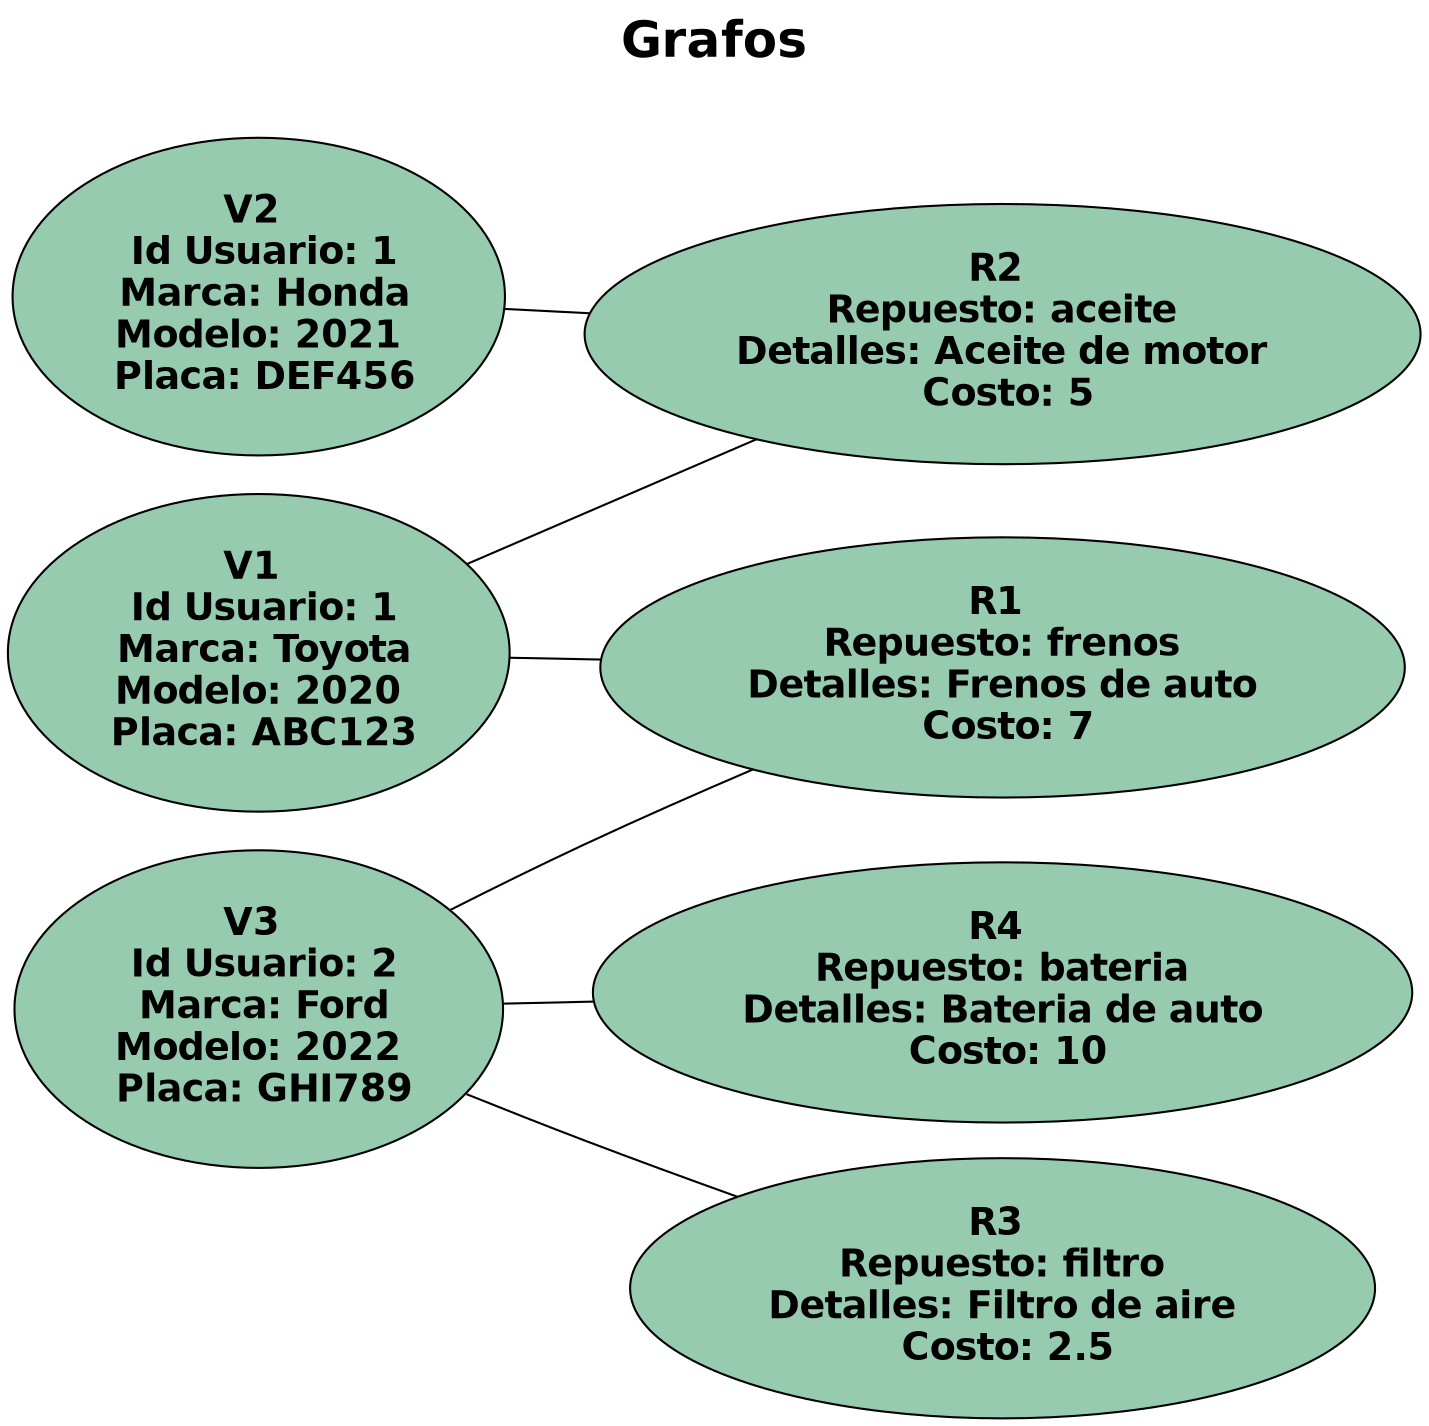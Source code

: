 graph G {
rankdir ="LR";
label = "Grafos

";

labelloc = "t";
fontsize = 24;
fontname = "Helvetica-Bold";
V1[label="V1 
 Id Usuario: 1
 Marca: Toyota
 Modelo: 2020 
 Placa: ABC123"  style="filled" fillcolor="#96cbb0" fontname="Helvetica-Bold" fontsize = 18];
R2 [label="R2 
 Repuesto: aceite 
 Detalles: Aceite de motor 
 Costo: 5"   style="filled" fillcolor="#96cbb0" fontname="Helvetica-Bold" fontsize = 18];
V1 -- R2 [dir=normal];
V1 -- R1 [dir=normal];
V2[label="V2 
 Id Usuario: 1
 Marca: Honda
 Modelo: 2021 
 Placa: DEF456"  style="filled" fillcolor="#96cbb0" fontname="Helvetica-Bold" fontsize = 18];
R2 [label="R2 
 Repuesto: aceite 
 Detalles: Aceite de motor 
 Costo: 5"   style="filled" fillcolor="#96cbb0" fontname="Helvetica-Bold" fontsize = 18];
V2 -- R2 [dir=normal];
V3[label="V3 
 Id Usuario: 2
 Marca: Ford
 Modelo: 2022 
 Placa: GHI789"  style="filled" fillcolor="#96cbb0" fontname="Helvetica-Bold" fontsize = 18];
R4 [label="R4 
 Repuesto: bateria 
 Detalles: Bateria de auto 
 Costo: 10"   style="filled" fillcolor="#96cbb0" fontname="Helvetica-Bold" fontsize = 18];
V3 -- R4 [dir=normal];
V3[label="V3 
 Id Usuario: 2
 Marca: Ford
 Modelo: 2022 
 Placa: GHI789"  style="filled" fillcolor="#96cbb0" fontname="Helvetica-Bold" fontsize = 18];
R3 [label="R3 
 Repuesto: filtro 
 Detalles: Filtro de aire 
 Costo: 2.5"   style="filled" fillcolor="#96cbb0" fontname="Helvetica-Bold" fontsize = 18];
V3 -- R3 [dir=normal];
V3[label="V3 
 Id Usuario: 2
 Marca: Ford
 Modelo: 2022 
 Placa: GHI789"  style="filled" fillcolor="#96cbb0" fontname="Helvetica-Bold" fontsize = 18];
R1 [label="R1 
 Repuesto: frenos 
 Detalles: Frenos de auto 
 Costo: 7"   style="filled" fillcolor="#96cbb0" fontname="Helvetica-Bold" fontsize = 18];
V3 -- R1 [dir=normal];
}
